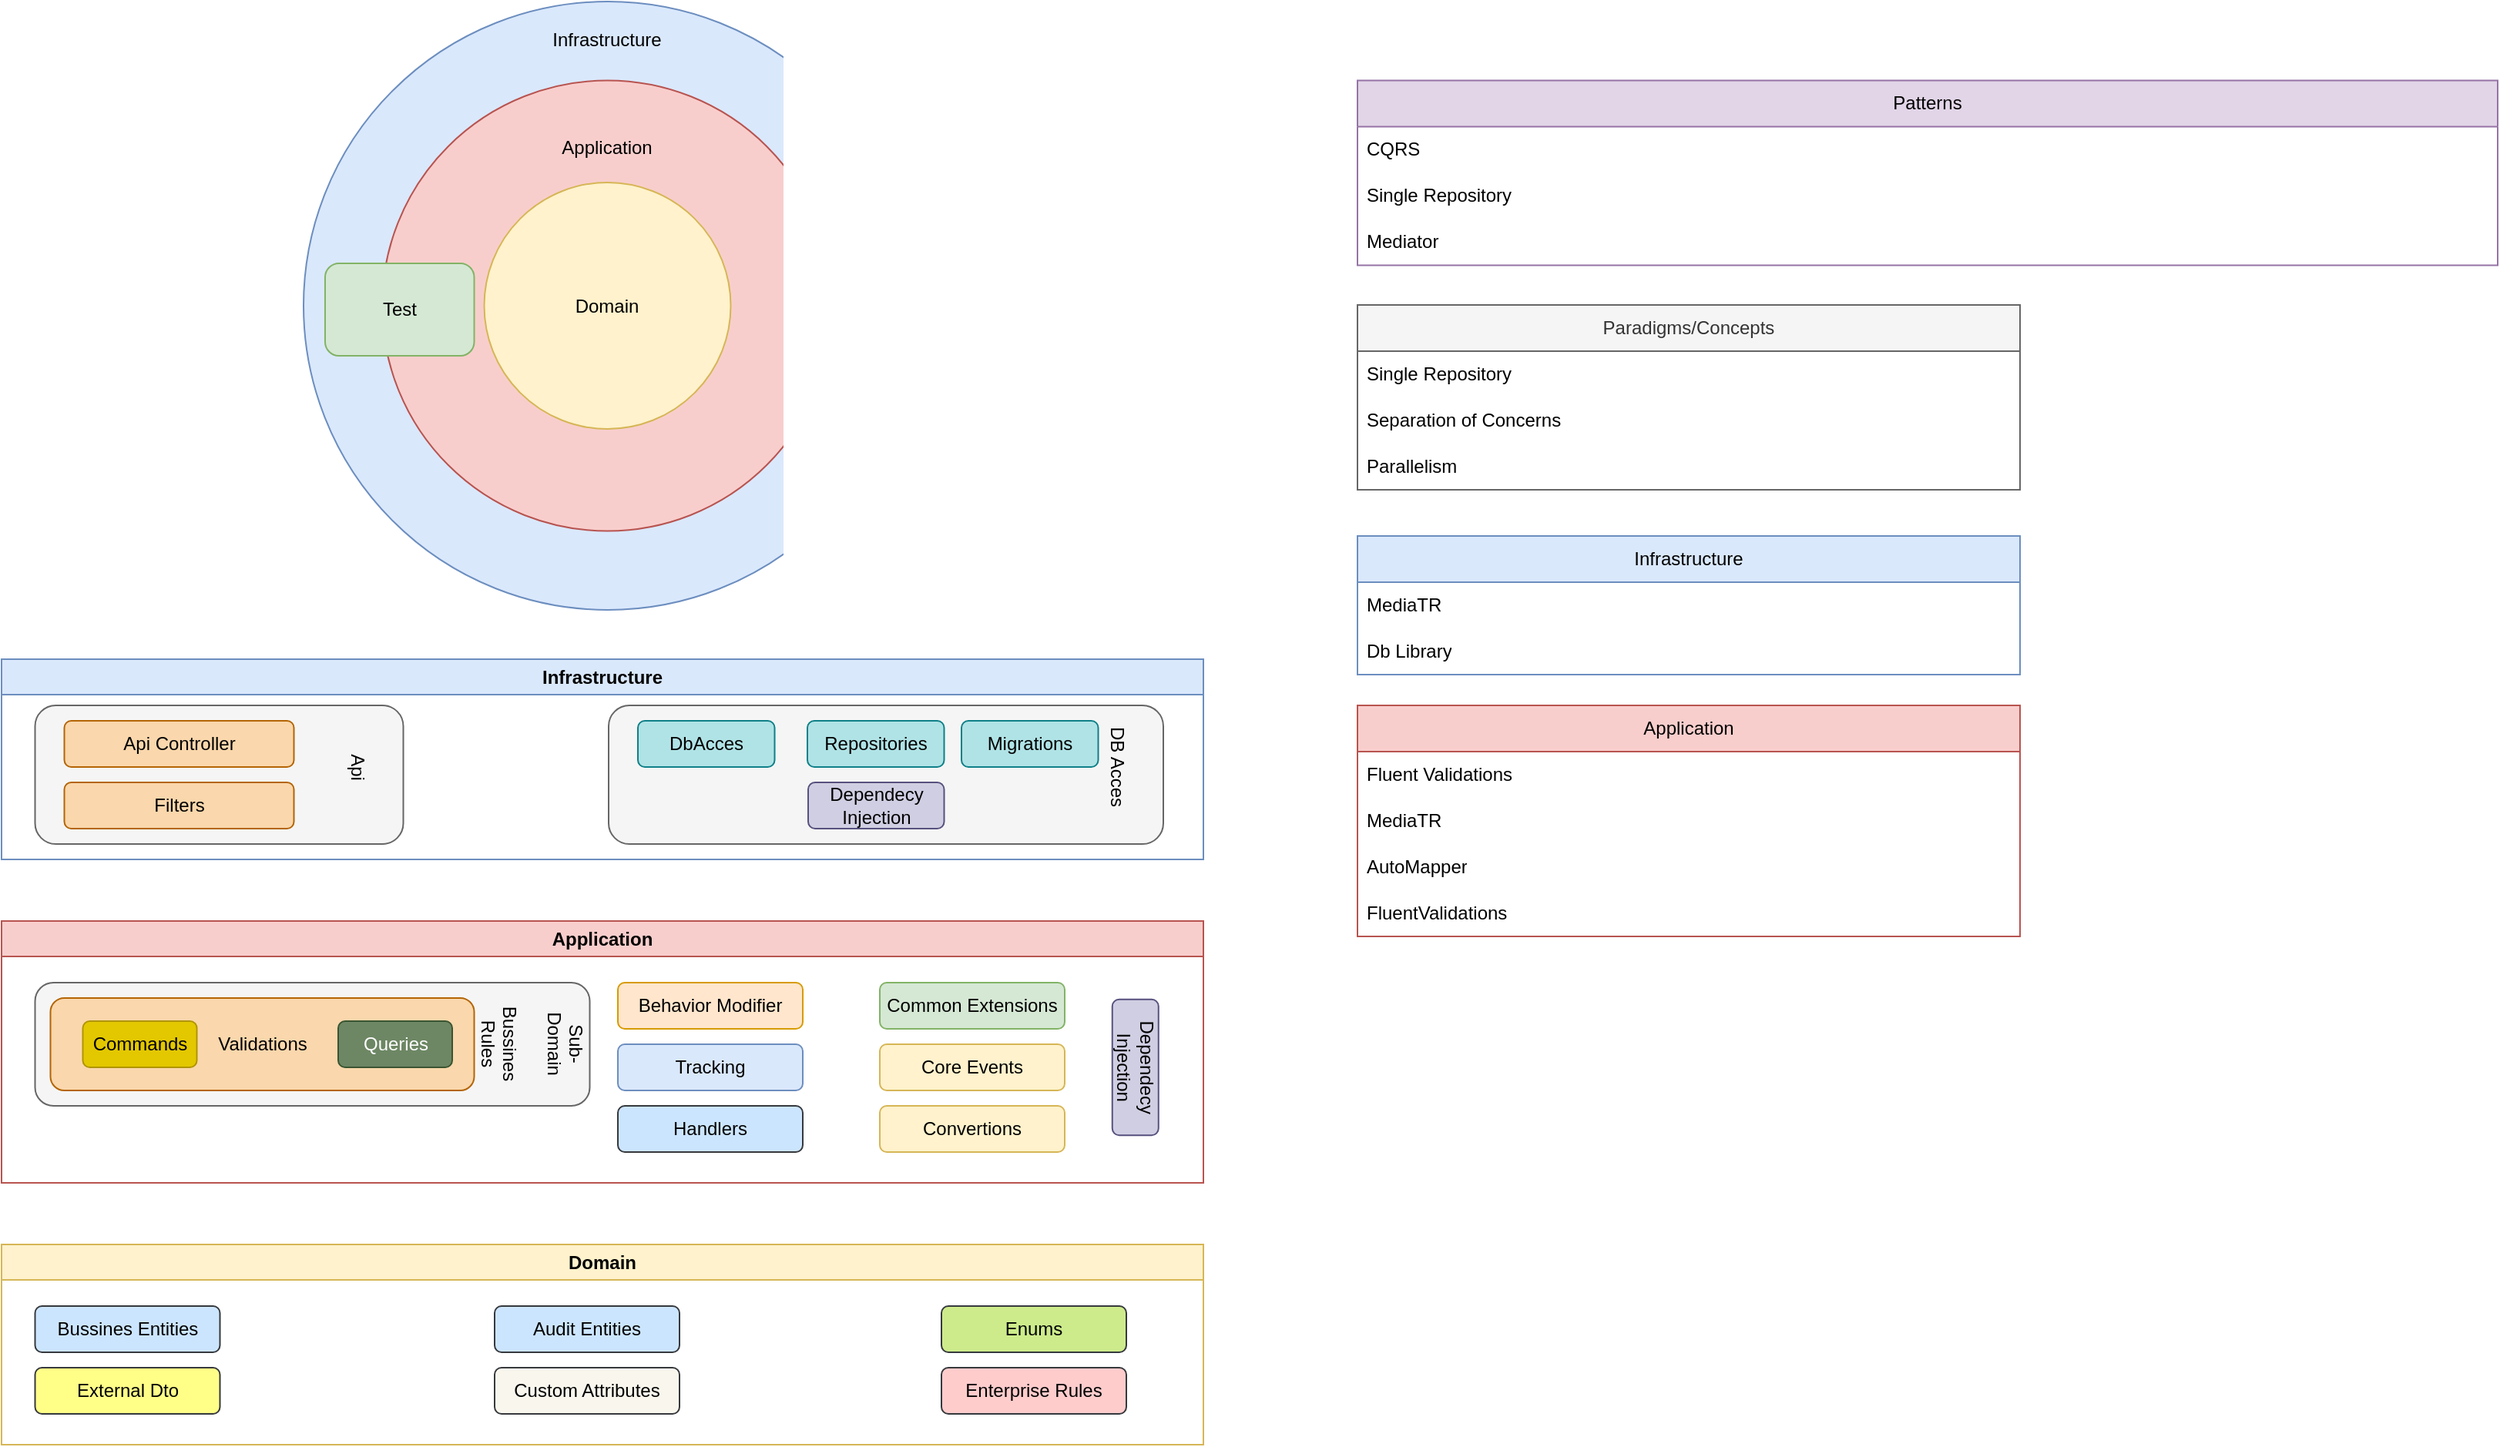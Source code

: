 <mxfile version="21.6.5" type="device">
  <diagram name="Backend" id="6GUv3nGLwy_JdhzG2RJi">
    <mxGraphModel dx="2058" dy="820" grid="1" gridSize="10" guides="1" tooltips="1" connect="1" arrows="1" fold="1" page="1" pageScale="1" pageWidth="827" pageHeight="1169" math="0" shadow="0">
      <root>
        <mxCell id="0" />
        <mxCell id="1" parent="0" />
        <mxCell id="hl3qWiaAoguuF8lJd4GK-1" value="" style="ellipse;whiteSpace=wrap;html=1;aspect=fixed;fillColor=#dae8fc;strokeColor=#6c8ebf;" parent="1" vertex="1">
          <mxGeometry x="216" y="23" width="395" height="395" as="geometry" />
        </mxCell>
        <mxCell id="hl3qWiaAoguuF8lJd4GK-2" value="" style="ellipse;whiteSpace=wrap;html=1;aspect=fixed;fillColor=#f8cecc;strokeColor=#b85450;" parent="1" vertex="1">
          <mxGeometry x="267" y="74.25" width="292.5" height="292.5" as="geometry" />
        </mxCell>
        <mxCell id="hl3qWiaAoguuF8lJd4GK-3" value="" style="ellipse;whiteSpace=wrap;html=1;aspect=fixed;fillColor=#fff2cc;strokeColor=#d6b656;" parent="1" vertex="1">
          <mxGeometry x="333.25" y="140.5" width="160" height="160" as="geometry" />
        </mxCell>
        <mxCell id="hl3qWiaAoguuF8lJd4GK-4" value="Infrastructure" style="text;html=1;strokeColor=none;fillColor=none;align=center;verticalAlign=middle;whiteSpace=wrap;rounded=0;" parent="1" vertex="1">
          <mxGeometry x="383.25" y="33" width="60" height="30" as="geometry" />
        </mxCell>
        <mxCell id="hl3qWiaAoguuF8lJd4GK-9" value="Domain" style="text;html=1;strokeColor=none;fillColor=none;align=center;verticalAlign=middle;whiteSpace=wrap;rounded=0;" parent="1" vertex="1">
          <mxGeometry x="383.25" y="205.5" width="60" height="30" as="geometry" />
        </mxCell>
        <mxCell id="hl3qWiaAoguuF8lJd4GK-10" value="Application" style="text;html=1;strokeColor=none;fillColor=none;align=center;verticalAlign=middle;whiteSpace=wrap;rounded=0;" parent="1" vertex="1">
          <mxGeometry x="383.25" y="103" width="60" height="30" as="geometry" />
        </mxCell>
        <mxCell id="hl3qWiaAoguuF8lJd4GK-12" value="Test" style="rounded=1;whiteSpace=wrap;html=1;fillColor=#d5e8d4;strokeColor=#82b366;" parent="1" vertex="1">
          <mxGeometry x="230" y="193" width="96.75" height="60" as="geometry" />
        </mxCell>
        <mxCell id="hl3qWiaAoguuF8lJd4GK-13" value="Infrastructure" style="swimlane;whiteSpace=wrap;html=1;fillColor=#dae8fc;strokeColor=#6c8ebf;" parent="1" vertex="1">
          <mxGeometry x="20" y="450" width="780" height="130" as="geometry" />
        </mxCell>
        <mxCell id="3eMkD1ZbbHyznA1q6MAD-3" value="" style="rounded=1;whiteSpace=wrap;html=1;fillColor=#f5f5f5;fontColor=#333333;strokeColor=#666666;" vertex="1" parent="hl3qWiaAoguuF8lJd4GK-13">
          <mxGeometry x="21.75" y="30" width="239" height="90" as="geometry" />
        </mxCell>
        <mxCell id="3eMkD1ZbbHyznA1q6MAD-4" value="Api" style="text;html=1;strokeColor=none;fillColor=none;align=center;verticalAlign=middle;whiteSpace=wrap;rounded=0;rotation=90;" vertex="1" parent="hl3qWiaAoguuF8lJd4GK-13">
          <mxGeometry x="200.75" y="47.5" width="60" height="45" as="geometry" />
        </mxCell>
        <mxCell id="hl3qWiaAoguuF8lJd4GK-18" value="Api Controller" style="rounded=1;whiteSpace=wrap;html=1;fillColor=#fad7ac;strokeColor=#b46504;" parent="hl3qWiaAoguuF8lJd4GK-13" vertex="1">
          <mxGeometry x="40.75" y="40" width="149" height="30" as="geometry" />
        </mxCell>
        <mxCell id="3eMkD1ZbbHyznA1q6MAD-5" value="Filters" style="rounded=1;whiteSpace=wrap;html=1;fillColor=#fad7ac;strokeColor=#b46504;" vertex="1" parent="hl3qWiaAoguuF8lJd4GK-13">
          <mxGeometry x="40.75" y="80" width="149" height="30" as="geometry" />
        </mxCell>
        <mxCell id="3eMkD1ZbbHyznA1q6MAD-1" value="" style="rounded=1;whiteSpace=wrap;html=1;fillColor=#f5f5f5;fontColor=#333333;strokeColor=#666666;" vertex="1" parent="hl3qWiaAoguuF8lJd4GK-13">
          <mxGeometry x="394" y="30" width="360" height="90" as="geometry" />
        </mxCell>
        <mxCell id="3eMkD1ZbbHyznA1q6MAD-2" value="DB Acces" style="text;html=1;strokeColor=none;fillColor=none;align=center;verticalAlign=middle;whiteSpace=wrap;rounded=0;rotation=90;" vertex="1" parent="hl3qWiaAoguuF8lJd4GK-13">
          <mxGeometry x="694" y="47.5" width="60" height="45" as="geometry" />
        </mxCell>
        <mxCell id="hl3qWiaAoguuF8lJd4GK-28" value="Dependecy Injection" style="rounded=1;whiteSpace=wrap;html=1;fillColor=#d0cee2;strokeColor=#56517e;rotation=0;" parent="hl3qWiaAoguuF8lJd4GK-13" vertex="1">
          <mxGeometry x="523.5" y="80" width="88.25" height="30" as="geometry" />
        </mxCell>
        <mxCell id="hl3qWiaAoguuF8lJd4GK-26" value="DbAcces" style="rounded=1;whiteSpace=wrap;html=1;fillColor=#b0e3e6;strokeColor=#0e8088;" parent="hl3qWiaAoguuF8lJd4GK-13" vertex="1">
          <mxGeometry x="413" y="40" width="88.75" height="30" as="geometry" />
        </mxCell>
        <mxCell id="hl3qWiaAoguuF8lJd4GK-27" value="Repositories" style="rounded=1;whiteSpace=wrap;html=1;fillColor=#b0e3e6;strokeColor=#0e8088;" parent="hl3qWiaAoguuF8lJd4GK-13" vertex="1">
          <mxGeometry x="523" y="40" width="88.75" height="30" as="geometry" />
        </mxCell>
        <mxCell id="3eMkD1ZbbHyznA1q6MAD-6" value="Migrations" style="rounded=1;whiteSpace=wrap;html=1;fillColor=#b0e3e6;strokeColor=#0e8088;" vertex="1" parent="hl3qWiaAoguuF8lJd4GK-13">
          <mxGeometry x="623" y="40" width="88.75" height="30" as="geometry" />
        </mxCell>
        <mxCell id="hl3qWiaAoguuF8lJd4GK-14" value="Application" style="swimlane;whiteSpace=wrap;html=1;fillColor=#f8cecc;strokeColor=#b85450;" parent="1" vertex="1">
          <mxGeometry x="20" y="620" width="780" height="170" as="geometry">
            <mxRectangle x="128.25" y="620" width="110" height="30" as="alternateBounds" />
          </mxGeometry>
        </mxCell>
        <mxCell id="hl3qWiaAoguuF8lJd4GK-31" value="" style="rounded=1;whiteSpace=wrap;html=1;fillColor=#f5f5f5;fontColor=#333333;strokeColor=#666666;" parent="hl3qWiaAoguuF8lJd4GK-14" vertex="1">
          <mxGeometry x="21.75" y="40" width="360" height="80" as="geometry" />
        </mxCell>
        <mxCell id="hl3qWiaAoguuF8lJd4GK-23" value="Validations" style="rounded=1;whiteSpace=wrap;html=1;fillColor=#fad7ac;strokeColor=#b46504;" parent="hl3qWiaAoguuF8lJd4GK-14" vertex="1">
          <mxGeometry x="31.75" y="50" width="275" height="60" as="geometry" />
        </mxCell>
        <mxCell id="hl3qWiaAoguuF8lJd4GK-22" value="Commands" style="rounded=1;whiteSpace=wrap;html=1;fillColor=#e3c800;fontColor=#000000;strokeColor=#B09500;" parent="hl3qWiaAoguuF8lJd4GK-14" vertex="1">
          <mxGeometry x="52.75" y="65" width="74" height="30" as="geometry" />
        </mxCell>
        <mxCell id="hl3qWiaAoguuF8lJd4GK-21" value="Queries" style="rounded=1;whiteSpace=wrap;html=1;fillColor=#6d8764;fontColor=#ffffff;strokeColor=#3A5431;" parent="hl3qWiaAoguuF8lJd4GK-14" vertex="1">
          <mxGeometry x="218.5" y="65" width="74" height="30" as="geometry" />
        </mxCell>
        <mxCell id="hl3qWiaAoguuF8lJd4GK-32" value="Sub-Domain&lt;br&gt;&lt;br&gt;Bussines Rules" style="text;html=1;strokeColor=none;fillColor=none;align=center;verticalAlign=middle;whiteSpace=wrap;rounded=0;rotation=90;" parent="hl3qWiaAoguuF8lJd4GK-14" vertex="1">
          <mxGeometry x="314.25" y="57.5" width="60" height="45" as="geometry" />
        </mxCell>
        <mxCell id="hl3qWiaAoguuF8lJd4GK-41" value="Behavior Modifier" style="rounded=1;whiteSpace=wrap;html=1;fillColor=#ffe6cc;strokeColor=#d79b00;rotation=0;" parent="hl3qWiaAoguuF8lJd4GK-14" vertex="1">
          <mxGeometry x="400" y="40" width="120" height="30" as="geometry" />
        </mxCell>
        <mxCell id="hl3qWiaAoguuF8lJd4GK-42" value="Tracking" style="rounded=1;whiteSpace=wrap;html=1;fillColor=#dae8fc;strokeColor=#6c8ebf;rotation=0;" parent="hl3qWiaAoguuF8lJd4GK-14" vertex="1">
          <mxGeometry x="400" y="80" width="120" height="30" as="geometry" />
        </mxCell>
        <mxCell id="hl3qWiaAoguuF8lJd4GK-44" value="Handlers" style="rounded=1;whiteSpace=wrap;html=1;fillColor=#cce5ff;strokeColor=#36393d;rotation=0;" parent="hl3qWiaAoguuF8lJd4GK-14" vertex="1">
          <mxGeometry x="400" y="120" width="120" height="30" as="geometry" />
        </mxCell>
        <mxCell id="hl3qWiaAoguuF8lJd4GK-43" value="Common Extensions" style="rounded=1;whiteSpace=wrap;html=1;fillColor=#d5e8d4;strokeColor=#82b366;rotation=0;" parent="hl3qWiaAoguuF8lJd4GK-14" vertex="1">
          <mxGeometry x="570" y="40" width="120" height="30" as="geometry" />
        </mxCell>
        <mxCell id="hl3qWiaAoguuF8lJd4GK-45" value="Core Events" style="rounded=1;whiteSpace=wrap;html=1;fillColor=#fff2cc;strokeColor=#d6b656;rotation=0;" parent="hl3qWiaAoguuF8lJd4GK-14" vertex="1">
          <mxGeometry x="570" y="80" width="120" height="30" as="geometry" />
        </mxCell>
        <mxCell id="hl3qWiaAoguuF8lJd4GK-46" value="Convertions" style="rounded=1;whiteSpace=wrap;html=1;fillColor=#fff2cc;strokeColor=#d6b656;rotation=0;" parent="hl3qWiaAoguuF8lJd4GK-14" vertex="1">
          <mxGeometry x="570" y="120" width="120" height="30" as="geometry" />
        </mxCell>
        <mxCell id="hl3qWiaAoguuF8lJd4GK-30" value="Dependecy Injection" style="rounded=1;whiteSpace=wrap;html=1;fillColor=#d0cee2;strokeColor=#56517e;rotation=90;" parent="hl3qWiaAoguuF8lJd4GK-14" vertex="1">
          <mxGeometry x="691.75" y="80" width="88.25" height="30" as="geometry" />
        </mxCell>
        <mxCell id="hl3qWiaAoguuF8lJd4GK-19" value="Domain" style="swimlane;whiteSpace=wrap;html=1;fillColor=#fff2cc;strokeColor=#d6b656;" parent="1" vertex="1">
          <mxGeometry x="20" y="830" width="780" height="130" as="geometry" />
        </mxCell>
        <mxCell id="hl3qWiaAoguuF8lJd4GK-25" value="Bussines Entities" style="rounded=1;whiteSpace=wrap;html=1;fillColor=#cce5ff;strokeColor=#36393d;" parent="hl3qWiaAoguuF8lJd4GK-19" vertex="1">
          <mxGeometry x="21.75" y="40" width="120" height="30" as="geometry" />
        </mxCell>
        <mxCell id="hl3qWiaAoguuF8lJd4GK-35" value="External Dto" style="rounded=1;whiteSpace=wrap;html=1;fillColor=#ffff88;strokeColor=#36393d;" parent="hl3qWiaAoguuF8lJd4GK-19" vertex="1">
          <mxGeometry x="21.75" y="80" width="120" height="30" as="geometry" />
        </mxCell>
        <mxCell id="hl3qWiaAoguuF8lJd4GK-36" value="Audit Entities" style="rounded=1;whiteSpace=wrap;html=1;fillColor=#cce5ff;strokeColor=#36393d;" parent="hl3qWiaAoguuF8lJd4GK-19" vertex="1">
          <mxGeometry x="320" y="40" width="120" height="30" as="geometry" />
        </mxCell>
        <mxCell id="hl3qWiaAoguuF8lJd4GK-37" value="Custom Attributes" style="rounded=1;whiteSpace=wrap;html=1;fillColor=#f9f7ed;strokeColor=#36393d;" parent="hl3qWiaAoguuF8lJd4GK-19" vertex="1">
          <mxGeometry x="320" y="80" width="120" height="30" as="geometry" />
        </mxCell>
        <mxCell id="hl3qWiaAoguuF8lJd4GK-38" value="Enums" style="rounded=1;whiteSpace=wrap;html=1;fillColor=#cdeb8b;strokeColor=#36393d;" parent="hl3qWiaAoguuF8lJd4GK-19" vertex="1">
          <mxGeometry x="610" y="40" width="120" height="30" as="geometry" />
        </mxCell>
        <mxCell id="hl3qWiaAoguuF8lJd4GK-39" value="Enterprise Rules" style="rounded=1;whiteSpace=wrap;html=1;fillColor=#ffcccc;strokeColor=#36393d;" parent="hl3qWiaAoguuF8lJd4GK-19" vertex="1">
          <mxGeometry x="610" y="80" width="120" height="30" as="geometry" />
        </mxCell>
        <mxCell id="hl3qWiaAoguuF8lJd4GK-48" value="Infrastructure" style="swimlane;fontStyle=0;childLayout=stackLayout;horizontal=1;startSize=30;horizontalStack=0;resizeParent=1;resizeParentMax=0;resizeLast=0;collapsible=1;marginBottom=0;whiteSpace=wrap;html=1;fillColor=#dae8fc;strokeColor=#6c8ebf;" parent="1" vertex="1">
          <mxGeometry x="900" y="370" width="430" height="90" as="geometry" />
        </mxCell>
        <mxCell id="hl3qWiaAoguuF8lJd4GK-50" value="MediaTR" style="text;strokeColor=none;fillColor=none;align=left;verticalAlign=middle;spacingLeft=4;spacingRight=4;overflow=hidden;points=[[0,0.5],[1,0.5]];portConstraint=eastwest;rotatable=0;whiteSpace=wrap;html=1;" parent="hl3qWiaAoguuF8lJd4GK-48" vertex="1">
          <mxGeometry y="30" width="430" height="30" as="geometry" />
        </mxCell>
        <mxCell id="hl3qWiaAoguuF8lJd4GK-59" value="Db Library" style="text;strokeColor=none;fillColor=none;align=left;verticalAlign=middle;spacingLeft=4;spacingRight=4;overflow=hidden;points=[[0,0.5],[1,0.5]];portConstraint=eastwest;rotatable=0;whiteSpace=wrap;html=1;" parent="hl3qWiaAoguuF8lJd4GK-48" vertex="1">
          <mxGeometry y="60" width="430" height="30" as="geometry" />
        </mxCell>
        <mxCell id="hl3qWiaAoguuF8lJd4GK-52" value="Patterns" style="swimlane;fontStyle=0;childLayout=stackLayout;horizontal=1;startSize=30;horizontalStack=0;resizeParent=1;resizeParentMax=0;resizeLast=0;collapsible=1;marginBottom=0;whiteSpace=wrap;html=1;fillColor=#e1d5e7;strokeColor=#9673a6;" parent="1" vertex="1">
          <mxGeometry x="900" y="74.25" width="740" height="120" as="geometry" />
        </mxCell>
        <mxCell id="hl3qWiaAoguuF8lJd4GK-53" value="CQRS" style="text;strokeColor=none;fillColor=none;align=left;verticalAlign=middle;spacingLeft=4;spacingRight=4;overflow=hidden;points=[[0,0.5],[1,0.5]];portConstraint=eastwest;rotatable=0;whiteSpace=wrap;html=1;" parent="hl3qWiaAoguuF8lJd4GK-52" vertex="1">
          <mxGeometry y="30" width="740" height="30" as="geometry" />
        </mxCell>
        <mxCell id="hl3qWiaAoguuF8lJd4GK-55" value="Single Repository" style="text;strokeColor=none;fillColor=none;align=left;verticalAlign=middle;spacingLeft=4;spacingRight=4;overflow=hidden;points=[[0,0.5],[1,0.5]];portConstraint=eastwest;rotatable=0;whiteSpace=wrap;html=1;" parent="hl3qWiaAoguuF8lJd4GK-52" vertex="1">
          <mxGeometry y="60" width="740" height="30" as="geometry" />
        </mxCell>
        <mxCell id="hl3qWiaAoguuF8lJd4GK-60" value="Mediator" style="text;strokeColor=none;fillColor=none;align=left;verticalAlign=middle;spacingLeft=4;spacingRight=4;overflow=hidden;points=[[0,0.5],[1,0.5]];portConstraint=eastwest;rotatable=0;whiteSpace=wrap;html=1;" parent="hl3qWiaAoguuF8lJd4GK-52" vertex="1">
          <mxGeometry y="90" width="740" height="30" as="geometry" />
        </mxCell>
        <mxCell id="hl3qWiaAoguuF8lJd4GK-62" value="Application" style="swimlane;fontStyle=0;childLayout=stackLayout;horizontal=1;startSize=30;horizontalStack=0;resizeParent=1;resizeParentMax=0;resizeLast=0;collapsible=1;marginBottom=0;whiteSpace=wrap;html=1;fillColor=#f8cecc;strokeColor=#b85450;" parent="1" vertex="1">
          <mxGeometry x="900" y="480" width="430" height="150" as="geometry" />
        </mxCell>
        <mxCell id="hl3qWiaAoguuF8lJd4GK-63" value="Fluent Validations" style="text;strokeColor=none;fillColor=none;align=left;verticalAlign=middle;spacingLeft=4;spacingRight=4;overflow=hidden;points=[[0,0.5],[1,0.5]];portConstraint=eastwest;rotatable=0;whiteSpace=wrap;html=1;" parent="hl3qWiaAoguuF8lJd4GK-62" vertex="1">
          <mxGeometry y="30" width="430" height="30" as="geometry" />
        </mxCell>
        <mxCell id="hl3qWiaAoguuF8lJd4GK-64" value="MediaTR" style="text;strokeColor=none;fillColor=none;align=left;verticalAlign=middle;spacingLeft=4;spacingRight=4;overflow=hidden;points=[[0,0.5],[1,0.5]];portConstraint=eastwest;rotatable=0;whiteSpace=wrap;html=1;" parent="hl3qWiaAoguuF8lJd4GK-62" vertex="1">
          <mxGeometry y="60" width="430" height="30" as="geometry" />
        </mxCell>
        <mxCell id="hl3qWiaAoguuF8lJd4GK-66" value="AutoMapper" style="text;strokeColor=none;fillColor=none;align=left;verticalAlign=middle;spacingLeft=4;spacingRight=4;overflow=hidden;points=[[0,0.5],[1,0.5]];portConstraint=eastwest;rotatable=0;whiteSpace=wrap;html=1;" parent="hl3qWiaAoguuF8lJd4GK-62" vertex="1">
          <mxGeometry y="90" width="430" height="30" as="geometry" />
        </mxCell>
        <mxCell id="hl3qWiaAoguuF8lJd4GK-67" value="FluentValidations" style="text;strokeColor=none;fillColor=none;align=left;verticalAlign=middle;spacingLeft=4;spacingRight=4;overflow=hidden;points=[[0,0.5],[1,0.5]];portConstraint=eastwest;rotatable=0;whiteSpace=wrap;html=1;" parent="hl3qWiaAoguuF8lJd4GK-62" vertex="1">
          <mxGeometry y="120" width="430" height="30" as="geometry" />
        </mxCell>
        <mxCell id="3eMkD1ZbbHyznA1q6MAD-7" value="Paradigms/Concepts" style="swimlane;fontStyle=0;childLayout=stackLayout;horizontal=1;startSize=30;horizontalStack=0;resizeParent=1;resizeParentMax=0;resizeLast=0;collapsible=1;marginBottom=0;whiteSpace=wrap;html=1;fillColor=#f5f5f5;strokeColor=#666666;fontColor=#333333;" vertex="1" parent="1">
          <mxGeometry x="900" y="220" width="430" height="120" as="geometry" />
        </mxCell>
        <mxCell id="3eMkD1ZbbHyznA1q6MAD-8" value="Single Repository" style="text;strokeColor=none;fillColor=none;align=left;verticalAlign=middle;spacingLeft=4;spacingRight=4;overflow=hidden;points=[[0,0.5],[1,0.5]];portConstraint=eastwest;rotatable=0;whiteSpace=wrap;html=1;" vertex="1" parent="3eMkD1ZbbHyznA1q6MAD-7">
          <mxGeometry y="30" width="430" height="30" as="geometry" />
        </mxCell>
        <mxCell id="3eMkD1ZbbHyznA1q6MAD-9" value="Separation of Concerns" style="text;strokeColor=none;fillColor=none;align=left;verticalAlign=middle;spacingLeft=4;spacingRight=4;overflow=hidden;points=[[0,0.5],[1,0.5]];portConstraint=eastwest;rotatable=0;whiteSpace=wrap;html=1;" vertex="1" parent="3eMkD1ZbbHyznA1q6MAD-7">
          <mxGeometry y="60" width="430" height="30" as="geometry" />
        </mxCell>
        <mxCell id="3eMkD1ZbbHyznA1q6MAD-10" value="Parallelism" style="text;strokeColor=none;fillColor=none;align=left;verticalAlign=middle;spacingLeft=4;spacingRight=4;overflow=hidden;points=[[0,0.5],[1,0.5]];portConstraint=eastwest;rotatable=0;whiteSpace=wrap;html=1;" vertex="1" parent="3eMkD1ZbbHyznA1q6MAD-7">
          <mxGeometry y="90" width="430" height="30" as="geometry" />
        </mxCell>
      </root>
    </mxGraphModel>
  </diagram>
</mxfile>
